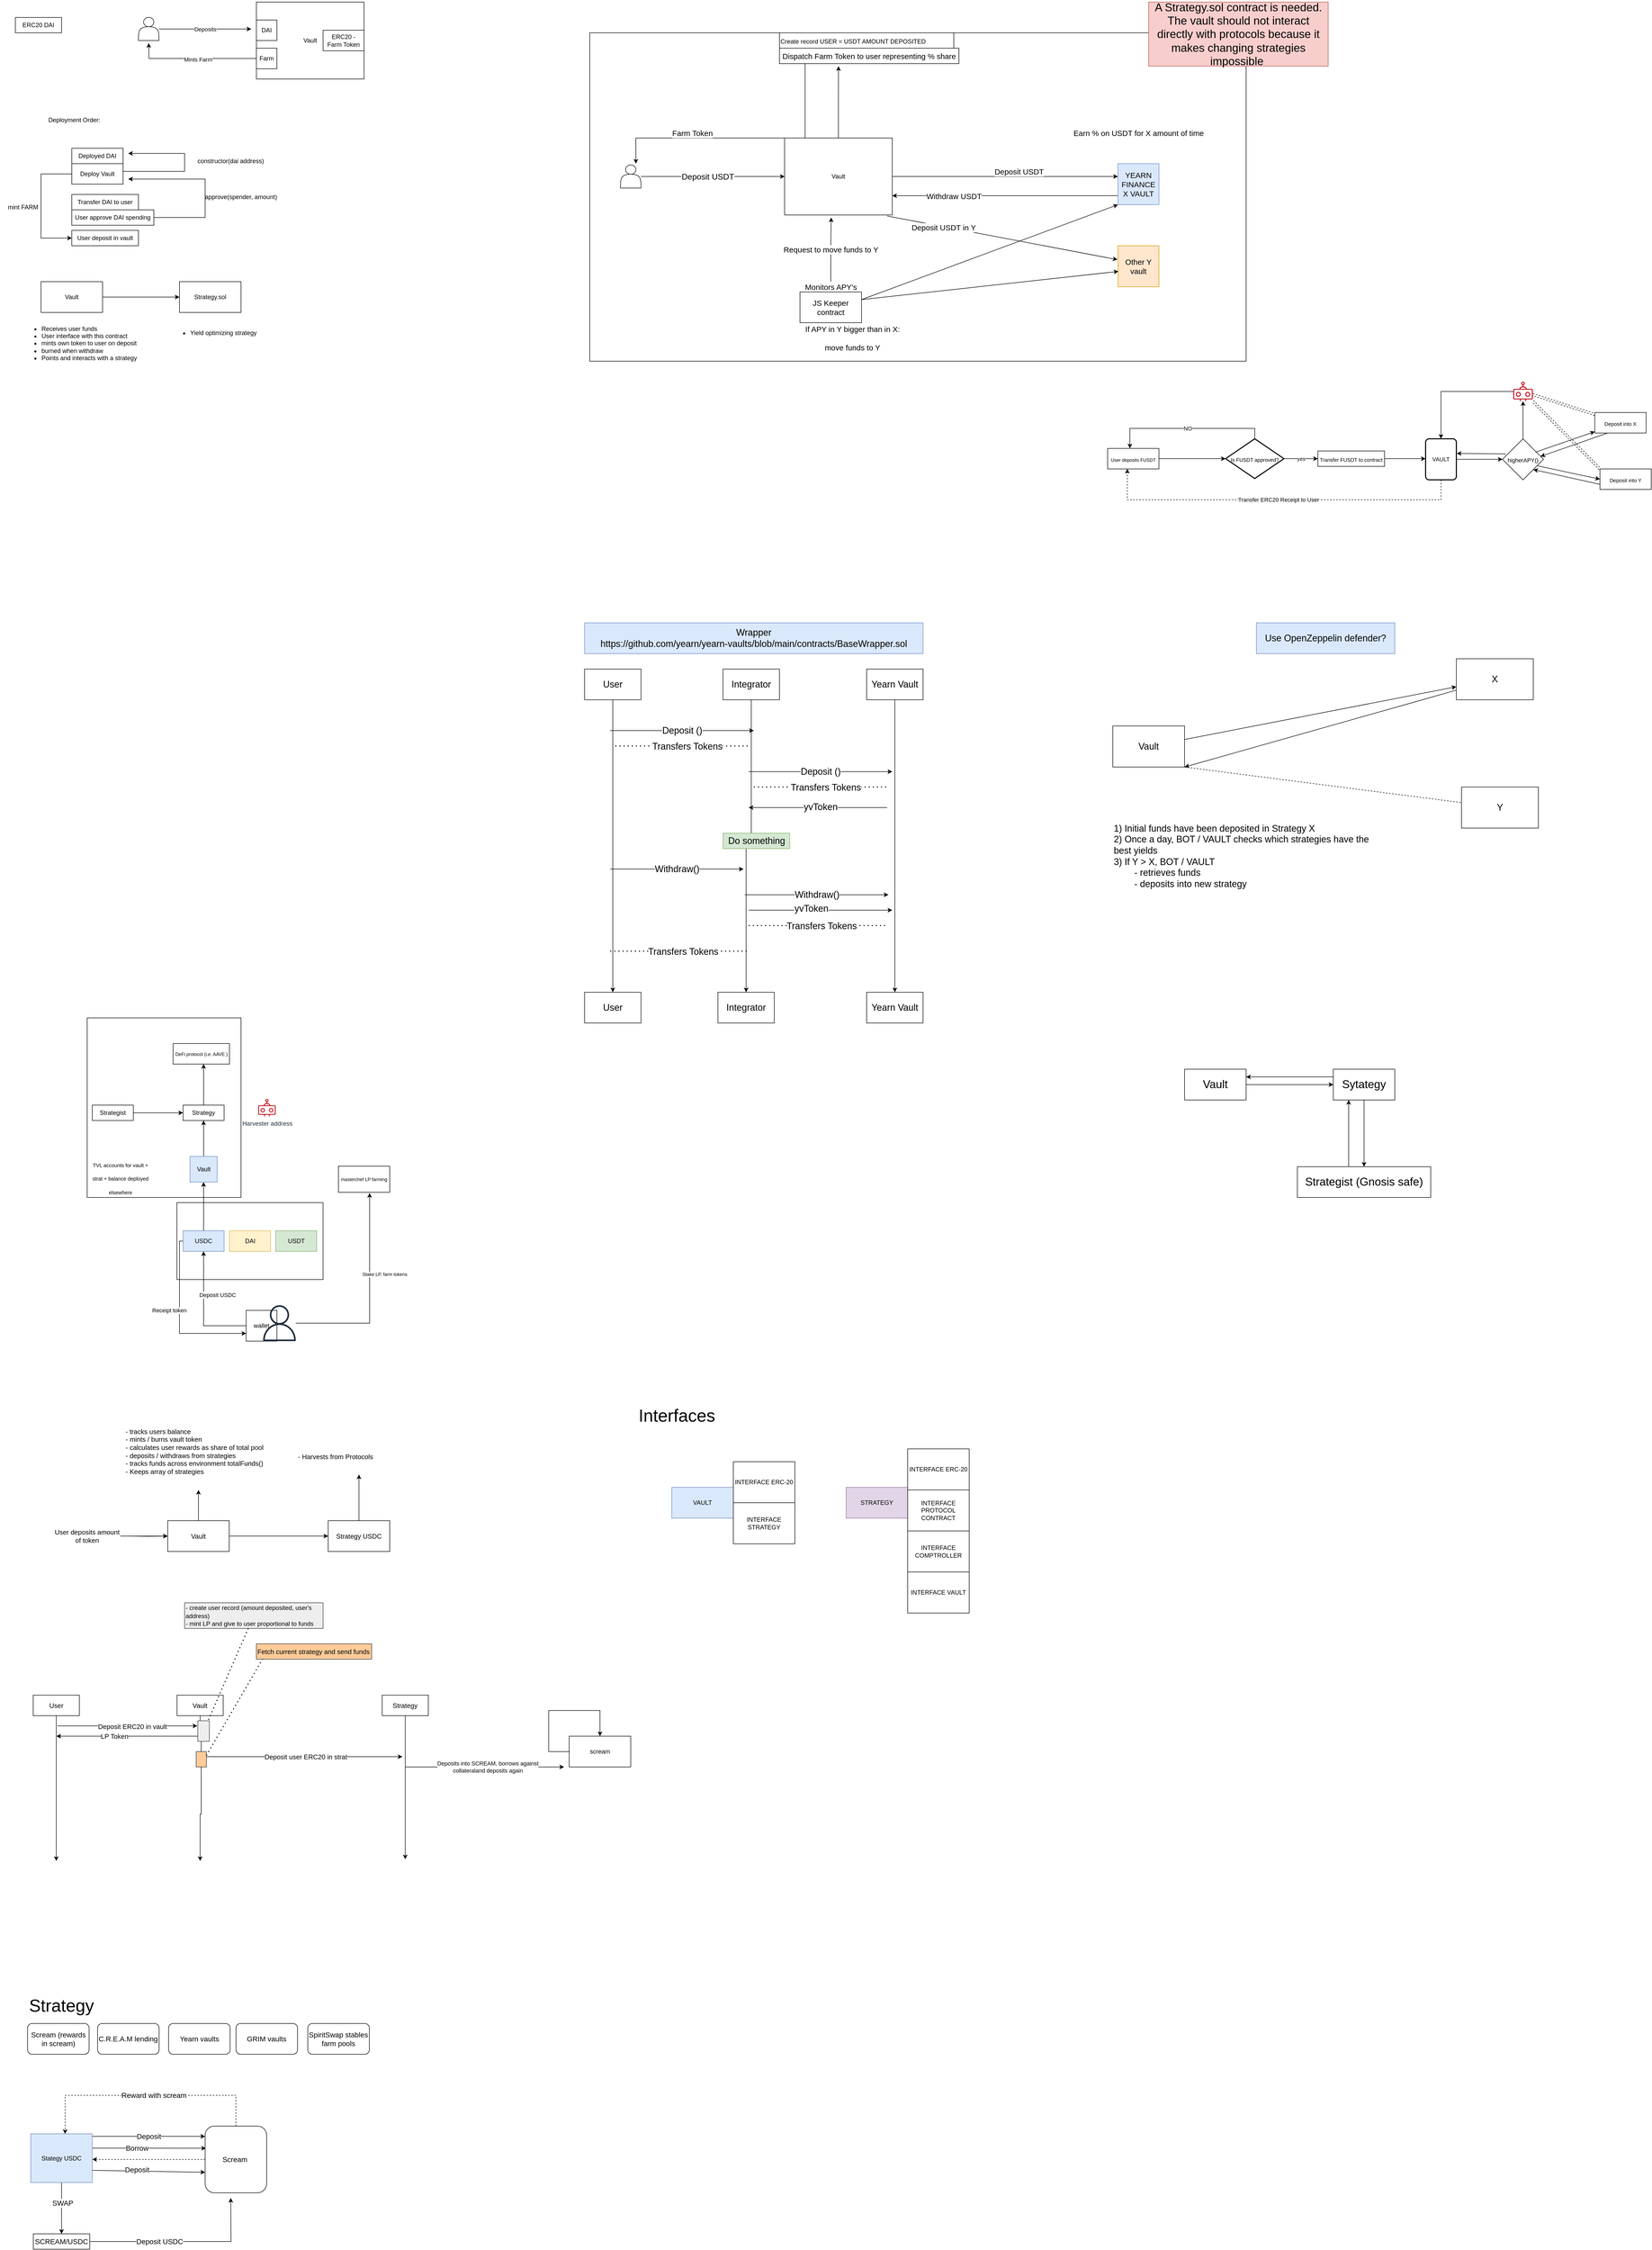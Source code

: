 <mxfile version="16.5.1" type="device"><diagram id="HhEroOjkpI1w2O8uK6An" name="Page-1"><mxGraphModel dx="1483" dy="927" grid="1" gridSize="10" guides="1" tooltips="1" connect="1" arrows="1" fold="1" page="1" pageScale="1" pageWidth="3300" pageHeight="4681" math="0" shadow="0"><root><mxCell id="0"/><mxCell id="1" parent="0"/><mxCell id="Id3nnYLANnNvrfVr5biO-30" value="" style="rounded=0;whiteSpace=wrap;html=1;fontSize=22;" parent="1" vertex="1"><mxGeometry x="180" y="2040" width="300" height="350" as="geometry"/></mxCell><mxCell id="Id3nnYLANnNvrfVr5biO-19" value="" style="rounded=0;whiteSpace=wrap;html=1;fontSize=22;" parent="1" vertex="1"><mxGeometry x="1160" y="120" width="1280" height="640" as="geometry"/></mxCell><mxCell id="IOpNSsh08rGOMSejN9-C-1" value="ERC20 DAI" style="rounded=0;whiteSpace=wrap;html=1;" parent="1" vertex="1"><mxGeometry x="40" y="90" width="90" height="30" as="geometry"/></mxCell><mxCell id="IOpNSsh08rGOMSejN9-C-2" value="Vault" style="rounded=0;whiteSpace=wrap;html=1;" parent="1" vertex="1"><mxGeometry x="510" y="60" width="210" height="150" as="geometry"/></mxCell><mxCell id="IOpNSsh08rGOMSejN9-C-3" value="&lt;div&gt;ERC20 - &lt;br&gt;&lt;/div&gt;&lt;div&gt;Farm Token&lt;/div&gt;" style="rounded=0;whiteSpace=wrap;html=1;" parent="1" vertex="1"><mxGeometry x="640" y="115" width="80" height="40" as="geometry"/></mxCell><mxCell id="IOpNSsh08rGOMSejN9-C-6" value="Deposits" style="edgeStyle=orthogonalEdgeStyle;rounded=0;orthogonalLoop=1;jettySize=auto;html=1;" parent="1" source="IOpNSsh08rGOMSejN9-C-5" edge="1"><mxGeometry relative="1" as="geometry"><mxPoint x="500" y="112.5" as="targetPoint"/></mxGeometry></mxCell><mxCell id="IOpNSsh08rGOMSejN9-C-5" value="" style="shape=actor;whiteSpace=wrap;html=1;" parent="1" vertex="1"><mxGeometry x="280" y="90" width="40" height="45" as="geometry"/></mxCell><mxCell id="IOpNSsh08rGOMSejN9-C-7" value="DAI" style="rounded=0;whiteSpace=wrap;html=1;" parent="1" vertex="1"><mxGeometry x="510" y="95" width="40" height="40" as="geometry"/></mxCell><mxCell id="IOpNSsh08rGOMSejN9-C-9" style="edgeStyle=orthogonalEdgeStyle;rounded=0;orthogonalLoop=1;jettySize=auto;html=1;" parent="1" source="IOpNSsh08rGOMSejN9-C-8" edge="1"><mxGeometry relative="1" as="geometry"><mxPoint x="300" y="140" as="targetPoint"/></mxGeometry></mxCell><mxCell id="IOpNSsh08rGOMSejN9-C-10" value="Mints Farm" style="edgeLabel;html=1;align=center;verticalAlign=middle;resizable=0;points=[];" parent="IOpNSsh08rGOMSejN9-C-9" vertex="1" connectable="0"><mxGeometry x="-0.042" y="2" relative="1" as="geometry"><mxPoint as="offset"/></mxGeometry></mxCell><mxCell id="IOpNSsh08rGOMSejN9-C-8" value="Farm" style="rounded=0;whiteSpace=wrap;html=1;" parent="1" vertex="1"><mxGeometry x="510" y="150" width="40" height="40" as="geometry"/></mxCell><mxCell id="IOpNSsh08rGOMSejN9-C-11" value="Deployment Order:" style="text;html=1;strokeColor=none;fillColor=none;align=center;verticalAlign=middle;whiteSpace=wrap;rounded=0;" parent="1" vertex="1"><mxGeometry x="100" y="275" width="110" height="30" as="geometry"/></mxCell><mxCell id="IOpNSsh08rGOMSejN9-C-18" value="Deployed DAI" style="rounded=0;whiteSpace=wrap;html=1;" parent="1" vertex="1"><mxGeometry x="150" y="345" width="100" height="30" as="geometry"/></mxCell><mxCell id="IOpNSsh08rGOMSejN9-C-21" style="edgeStyle=orthogonalEdgeStyle;rounded=0;orthogonalLoop=1;jettySize=auto;html=1;" parent="1" source="IOpNSsh08rGOMSejN9-C-19" edge="1"><mxGeometry relative="1" as="geometry"><mxPoint x="260" y="355" as="targetPoint"/><Array as="points"><mxPoint x="370" y="390"/><mxPoint x="370" y="355"/></Array></mxGeometry></mxCell><mxCell id="IOpNSsh08rGOMSejN9-C-28" style="edgeStyle=orthogonalEdgeStyle;rounded=0;orthogonalLoop=1;jettySize=auto;html=1;entryX=0;entryY=0.5;entryDx=0;entryDy=0;" parent="1" source="IOpNSsh08rGOMSejN9-C-19" target="IOpNSsh08rGOMSejN9-C-24" edge="1"><mxGeometry relative="1" as="geometry"><Array as="points"><mxPoint x="90" y="395"/><mxPoint x="90" y="520"/></Array></mxGeometry></mxCell><mxCell id="IOpNSsh08rGOMSejN9-C-19" value="Deploy Vault" style="rounded=0;whiteSpace=wrap;html=1;" parent="1" vertex="1"><mxGeometry x="150" y="375" width="100" height="40" as="geometry"/></mxCell><mxCell id="IOpNSsh08rGOMSejN9-C-22" value="constructor(dai address)" style="text;html=1;strokeColor=none;fillColor=none;align=center;verticalAlign=middle;whiteSpace=wrap;rounded=0;" parent="1" vertex="1"><mxGeometry x="370" y="355" width="180" height="30" as="geometry"/></mxCell><mxCell id="IOpNSsh08rGOMSejN9-C-23" value="Transfer DAI to user" style="rounded=0;whiteSpace=wrap;html=1;" parent="1" vertex="1"><mxGeometry x="150" y="435" width="130" height="30" as="geometry"/></mxCell><mxCell id="IOpNSsh08rGOMSejN9-C-24" value="User deposit in vault" style="rounded=0;whiteSpace=wrap;html=1;" parent="1" vertex="1"><mxGeometry x="150" y="505" width="130" height="30" as="geometry"/></mxCell><mxCell id="IOpNSsh08rGOMSejN9-C-26" style="edgeStyle=orthogonalEdgeStyle;rounded=0;orthogonalLoop=1;jettySize=auto;html=1;" parent="1" source="IOpNSsh08rGOMSejN9-C-25" edge="1"><mxGeometry relative="1" as="geometry"><mxPoint x="260" y="405" as="targetPoint"/><Array as="points"><mxPoint x="410" y="480"/><mxPoint x="410" y="405"/></Array></mxGeometry></mxCell><mxCell id="IOpNSsh08rGOMSejN9-C-25" value="User approve DAI spending" style="rounded=0;whiteSpace=wrap;html=1;" parent="1" vertex="1"><mxGeometry x="150" y="465" width="160" height="30" as="geometry"/></mxCell><mxCell id="IOpNSsh08rGOMSejN9-C-27" value="approve(spender, amount)" style="text;html=1;strokeColor=none;fillColor=none;align=center;verticalAlign=middle;whiteSpace=wrap;rounded=0;" parent="1" vertex="1"><mxGeometry x="390" y="425" width="180" height="30" as="geometry"/></mxCell><mxCell id="IOpNSsh08rGOMSejN9-C-29" value="mint FARM" style="text;html=1;strokeColor=none;fillColor=none;align=center;verticalAlign=middle;whiteSpace=wrap;rounded=0;" parent="1" vertex="1"><mxGeometry x="10" y="445" width="90" height="30" as="geometry"/></mxCell><mxCell id="IOpNSsh08rGOMSejN9-C-32" style="edgeStyle=orthogonalEdgeStyle;rounded=0;orthogonalLoop=1;jettySize=auto;html=1;entryX=0;entryY=0.5;entryDx=0;entryDy=0;" parent="1" source="IOpNSsh08rGOMSejN9-C-30" target="IOpNSsh08rGOMSejN9-C-31" edge="1"><mxGeometry relative="1" as="geometry"><mxPoint x="340" y="635" as="targetPoint"/></mxGeometry></mxCell><mxCell id="IOpNSsh08rGOMSejN9-C-30" value="Vault" style="rounded=0;whiteSpace=wrap;html=1;" parent="1" vertex="1"><mxGeometry x="90" y="605" width="120" height="60" as="geometry"/></mxCell><mxCell id="IOpNSsh08rGOMSejN9-C-31" value="Strategy.sol" style="rounded=0;whiteSpace=wrap;html=1;" parent="1" vertex="1"><mxGeometry x="360" y="605" width="120" height="60" as="geometry"/></mxCell><mxCell id="IOpNSsh08rGOMSejN9-C-33" value="&lt;div align=&quot;left&quot;&gt;&lt;ul&gt;&lt;li&gt;Receives user funds&lt;/li&gt;&lt;li&gt;User interface with this contract&lt;br&gt;&lt;/li&gt;&lt;li&gt;mints own token to user on deposit&lt;/li&gt;&lt;li&gt;burned when withdraw&lt;/li&gt;&lt;li&gt;Points and interacts with a strategy&lt;br&gt;&lt;/li&gt;&lt;/ul&gt;&lt;/div&gt;" style="text;html=1;strokeColor=none;fillColor=none;align=left;verticalAlign=middle;whiteSpace=wrap;rounded=0;" parent="1" vertex="1"><mxGeometry x="49" y="675" width="241" height="100" as="geometry"/></mxCell><mxCell id="IOpNSsh08rGOMSejN9-C-34" value="&lt;div align=&quot;left&quot;&gt;&lt;ul&gt;&lt;li&gt;Yield optimizing strategy&lt;br&gt;&lt;/li&gt;&lt;/ul&gt;&lt;/div&gt;" style="text;html=1;strokeColor=none;fillColor=none;align=left;verticalAlign=middle;whiteSpace=wrap;rounded=0;" parent="1" vertex="1"><mxGeometry x="339" y="655" width="231" height="100" as="geometry"/></mxCell><mxCell id="StXJDP1KAt6dXQp1VOEp-13" style="edgeStyle=orthogonalEdgeStyle;rounded=0;orthogonalLoop=1;jettySize=auto;html=1;entryX=0.329;entryY=1.167;entryDx=0;entryDy=0;entryPerimeter=0;fontSize=15;" parent="1" source="StXJDP1KAt6dXQp1VOEp-1" target="StXJDP1KAt6dXQp1VOEp-12" edge="1"><mxGeometry relative="1" as="geometry"/></mxCell><mxCell id="StXJDP1KAt6dXQp1VOEp-16" style="edgeStyle=orthogonalEdgeStyle;rounded=0;orthogonalLoop=1;jettySize=auto;html=1;fontSize=15;" parent="1" source="StXJDP1KAt6dXQp1VOEp-1" target="StXJDP1KAt6dXQp1VOEp-15" edge="1"><mxGeometry relative="1" as="geometry"><mxPoint x="2180" y="400" as="targetPoint"/><Array as="points"><mxPoint x="2130" y="400"/><mxPoint x="2130" y="400"/></Array></mxGeometry></mxCell><mxCell id="StXJDP1KAt6dXQp1VOEp-17" value="Deposit USDT " style="edgeLabel;html=1;align=center;verticalAlign=middle;resizable=0;points=[];fontSize=15;" parent="StXJDP1KAt6dXQp1VOEp-16" vertex="1" connectable="0"><mxGeometry x="0.123" y="-2" relative="1" as="geometry"><mxPoint y="-12" as="offset"/></mxGeometry></mxCell><mxCell id="StXJDP1KAt6dXQp1VOEp-1" value="Vault" style="rounded=0;whiteSpace=wrap;html=1;" parent="1" vertex="1"><mxGeometry x="1540" y="325" width="210" height="150" as="geometry"/></mxCell><mxCell id="StXJDP1KAt6dXQp1VOEp-9" style="edgeStyle=orthogonalEdgeStyle;rounded=0;orthogonalLoop=1;jettySize=auto;html=1;entryX=0;entryY=0.5;entryDx=0;entryDy=0;" parent="1" source="StXJDP1KAt6dXQp1VOEp-4" target="StXJDP1KAt6dXQp1VOEp-1" edge="1"><mxGeometry relative="1" as="geometry"><mxPoint x="1560" y="397.5" as="targetPoint"/></mxGeometry></mxCell><mxCell id="StXJDP1KAt6dXQp1VOEp-10" value="&lt;font style=&quot;font-size: 16px&quot;&gt;Deposit USDT&lt;/font&gt;" style="edgeLabel;html=1;align=center;verticalAlign=middle;resizable=0;points=[];" parent="StXJDP1KAt6dXQp1VOEp-9" vertex="1" connectable="0"><mxGeometry x="0.275" y="-1" relative="1" as="geometry"><mxPoint x="-49" y="-1" as="offset"/></mxGeometry></mxCell><mxCell id="StXJDP1KAt6dXQp1VOEp-4" value="" style="shape=actor;whiteSpace=wrap;html=1;" parent="1" vertex="1"><mxGeometry x="1220" y="377.5" width="40" height="45" as="geometry"/></mxCell><mxCell id="StXJDP1KAt6dXQp1VOEp-11" value="&lt;div align=&quot;left&quot;&gt;&lt;font style=&quot;font-size: 12px&quot;&gt;Create record USER = USDT AMOUNT DEPOSITED&lt;/font&gt;&lt;/div&gt;" style="rounded=0;whiteSpace=wrap;html=1;fontSize=16;align=left;" parent="1" vertex="1"><mxGeometry x="1530" y="120" width="340" height="30" as="geometry"/></mxCell><mxCell id="StXJDP1KAt6dXQp1VOEp-14" value="Farm Token" style="edgeStyle=orthogonalEdgeStyle;rounded=0;orthogonalLoop=1;jettySize=auto;html=1;fontSize=15;" parent="1" source="StXJDP1KAt6dXQp1VOEp-12" edge="1"><mxGeometry x="0.391" y="-10" relative="1" as="geometry"><mxPoint x="1250" y="375" as="targetPoint"/><Array as="points"><mxPoint x="1580" y="325"/><mxPoint x="1250" y="325"/></Array><mxPoint as="offset"/></mxGeometry></mxCell><mxCell id="StXJDP1KAt6dXQp1VOEp-12" value="&lt;font style=&quot;font-size: 15px&quot;&gt;Dispatch Farm Token to user representing % share&lt;/font&gt;" style="rounded=0;whiteSpace=wrap;html=1;fontSize=16;" parent="1" vertex="1"><mxGeometry x="1530" y="150" width="350" height="30" as="geometry"/></mxCell><mxCell id="StXJDP1KAt6dXQp1VOEp-28" style="edgeStyle=orthogonalEdgeStyle;rounded=0;orthogonalLoop=1;jettySize=auto;html=1;entryX=1;entryY=0.75;entryDx=0;entryDy=0;fontSize=15;" parent="1" source="StXJDP1KAt6dXQp1VOEp-15" target="StXJDP1KAt6dXQp1VOEp-1" edge="1"><mxGeometry relative="1" as="geometry"><Array as="points"><mxPoint x="1970" y="438"/></Array></mxGeometry></mxCell><mxCell id="StXJDP1KAt6dXQp1VOEp-29" value="Withdraw USDT" style="edgeLabel;html=1;align=center;verticalAlign=middle;resizable=0;points=[];fontSize=15;" parent="StXJDP1KAt6dXQp1VOEp-28" vertex="1" connectable="0"><mxGeometry x="0.455" relative="1" as="geometry"><mxPoint as="offset"/></mxGeometry></mxCell><mxCell id="StXJDP1KAt6dXQp1VOEp-15" value="YEARN FINANCE X VAULT" style="whiteSpace=wrap;html=1;aspect=fixed;fontSize=15;fillColor=#dae8fc;strokeColor=#6c8ebf;" parent="1" vertex="1"><mxGeometry x="2190" y="375" width="80" height="80" as="geometry"/></mxCell><mxCell id="StXJDP1KAt6dXQp1VOEp-19" value="Earn % on USDT for X amount of time" style="text;html=1;align=center;verticalAlign=middle;resizable=0;points=[];autosize=1;strokeColor=none;fillColor=none;fontSize=15;" parent="1" vertex="1"><mxGeometry x="2095" y="305" width="270" height="20" as="geometry"/></mxCell><mxCell id="StXJDP1KAt6dXQp1VOEp-20" value="JS Keeper contract" style="rounded=0;whiteSpace=wrap;html=1;fontSize=15;" parent="1" vertex="1"><mxGeometry x="1570" y="625" width="120" height="60" as="geometry"/></mxCell><mxCell id="StXJDP1KAt6dXQp1VOEp-27" value="Request to move funds to Y" style="edgeStyle=orthogonalEdgeStyle;rounded=0;orthogonalLoop=1;jettySize=auto;html=1;entryX=0.433;entryY=1.033;entryDx=0;entryDy=0;entryPerimeter=0;fontSize=15;" parent="1" source="StXJDP1KAt6dXQp1VOEp-21" target="StXJDP1KAt6dXQp1VOEp-1" edge="1"><mxGeometry relative="1" as="geometry"/></mxCell><mxCell id="StXJDP1KAt6dXQp1VOEp-21" value="Monitors APY's" style="text;html=1;align=center;verticalAlign=middle;resizable=0;points=[];autosize=1;strokeColor=none;fillColor=none;fontSize=15;" parent="1" vertex="1"><mxGeometry x="1570" y="605" width="120" height="20" as="geometry"/></mxCell><mxCell id="StXJDP1KAt6dXQp1VOEp-22" value="Other Y vault" style="whiteSpace=wrap;html=1;aspect=fixed;fontSize=15;fillColor=#ffe6cc;strokeColor=#d79b00;" parent="1" vertex="1"><mxGeometry x="2190" y="535" width="80" height="80" as="geometry"/></mxCell><mxCell id="StXJDP1KAt6dXQp1VOEp-24" value="" style="endArrow=classic;html=1;rounded=0;fontSize=15;entryX=0;entryY=1;entryDx=0;entryDy=0;exitX=1;exitY=0.25;exitDx=0;exitDy=0;" parent="1" source="StXJDP1KAt6dXQp1VOEp-20" target="StXJDP1KAt6dXQp1VOEp-15" edge="1"><mxGeometry width="50" height="50" relative="1" as="geometry"><mxPoint x="1700" y="645" as="sourcePoint"/><mxPoint x="1740" y="425" as="targetPoint"/></mxGeometry></mxCell><mxCell id="StXJDP1KAt6dXQp1VOEp-25" value="" style="endArrow=classic;html=1;rounded=0;fontSize=15;exitX=1;exitY=0.25;exitDx=0;exitDy=0;entryX=0.013;entryY=0.625;entryDx=0;entryDy=0;entryPerimeter=0;" parent="1" source="StXJDP1KAt6dXQp1VOEp-20" target="StXJDP1KAt6dXQp1VOEp-22" edge="1"><mxGeometry width="50" height="50" relative="1" as="geometry"><mxPoint x="1703" y="657.98" as="sourcePoint"/><mxPoint x="2200" y="465" as="targetPoint"/></mxGeometry></mxCell><mxCell id="StXJDP1KAt6dXQp1VOEp-26" value="&lt;div&gt;If APY in Y bigger than in X:&lt;/div&gt;&lt;div&gt;&lt;br&gt;&lt;/div&gt;move funds to Y" style="text;html=1;strokeColor=none;fillColor=none;align=center;verticalAlign=middle;whiteSpace=wrap;rounded=0;fontSize=15;" parent="1" vertex="1"><mxGeometry x="1570" y="695" width="205" height="40" as="geometry"/></mxCell><mxCell id="StXJDP1KAt6dXQp1VOEp-31" value="" style="endArrow=classic;html=1;rounded=0;fontSize=15;exitX=0.952;exitY=1.013;exitDx=0;exitDy=0;exitPerimeter=0;entryX=-0.012;entryY=0.338;entryDx=0;entryDy=0;entryPerimeter=0;" parent="1" source="StXJDP1KAt6dXQp1VOEp-1" target="StXJDP1KAt6dXQp1VOEp-22" edge="1"><mxGeometry width="50" height="50" relative="1" as="geometry"><mxPoint x="1850" y="565" as="sourcePoint"/><mxPoint x="1900" y="515" as="targetPoint"/></mxGeometry></mxCell><mxCell id="StXJDP1KAt6dXQp1VOEp-32" value="Deposit USDT in Y" style="edgeLabel;html=1;align=center;verticalAlign=middle;resizable=0;points=[];fontSize=15;" parent="StXJDP1KAt6dXQp1VOEp-31" vertex="1" connectable="0"><mxGeometry x="-0.509" y="-1" relative="1" as="geometry"><mxPoint as="offset"/></mxGeometry></mxCell><mxCell id="X25nCQnPjUaw91xmuVa4-9" style="edgeStyle=orthogonalEdgeStyle;rounded=0;orthogonalLoop=1;jettySize=auto;html=1;fontSize=18;" parent="1" source="X25nCQnPjUaw91xmuVa4-1" target="X25nCQnPjUaw91xmuVa4-6" edge="1"><mxGeometry relative="1" as="geometry"/></mxCell><mxCell id="X25nCQnPjUaw91xmuVa4-1" value="&lt;font style=&quot;font-size: 18px&quot;&gt;User&lt;/font&gt;" style="rounded=0;whiteSpace=wrap;html=1;" parent="1" vertex="1"><mxGeometry x="1150" y="1360" width="110" height="60" as="geometry"/></mxCell><mxCell id="X25nCQnPjUaw91xmuVa4-10" style="edgeStyle=orthogonalEdgeStyle;rounded=0;orthogonalLoop=1;jettySize=auto;html=1;fontSize=18;" parent="1" source="X25nCQnPjUaw91xmuVa4-3" target="X25nCQnPjUaw91xmuVa4-7" edge="1"><mxGeometry relative="1" as="geometry"/></mxCell><mxCell id="X25nCQnPjUaw91xmuVa4-3" value="&lt;font style=&quot;font-size: 18px&quot;&gt;Integrator&lt;/font&gt;" style="rounded=0;whiteSpace=wrap;html=1;" parent="1" vertex="1"><mxGeometry x="1420" y="1360" width="110" height="60" as="geometry"/></mxCell><mxCell id="X25nCQnPjUaw91xmuVa4-11" style="edgeStyle=orthogonalEdgeStyle;rounded=0;orthogonalLoop=1;jettySize=auto;html=1;fontSize=18;" parent="1" source="X25nCQnPjUaw91xmuVa4-4" target="X25nCQnPjUaw91xmuVa4-8" edge="1"><mxGeometry relative="1" as="geometry"/></mxCell><mxCell id="X25nCQnPjUaw91xmuVa4-4" value="&lt;font style=&quot;font-size: 18px&quot;&gt;Yearn Vault&lt;br&gt;&lt;/font&gt;" style="rounded=0;whiteSpace=wrap;html=1;" parent="1" vertex="1"><mxGeometry x="1700" y="1360" width="110" height="60" as="geometry"/></mxCell><mxCell id="X25nCQnPjUaw91xmuVa4-6" value="&lt;font style=&quot;font-size: 18px&quot;&gt;User&lt;/font&gt;" style="rounded=0;whiteSpace=wrap;html=1;" parent="1" vertex="1"><mxGeometry x="1150" y="1990" width="110" height="60" as="geometry"/></mxCell><mxCell id="X25nCQnPjUaw91xmuVa4-7" value="&lt;font style=&quot;font-size: 18px&quot;&gt;Integrator&lt;/font&gt;" style="rounded=0;whiteSpace=wrap;html=1;" parent="1" vertex="1"><mxGeometry x="1410" y="1990" width="110" height="60" as="geometry"/></mxCell><mxCell id="X25nCQnPjUaw91xmuVa4-8" value="&lt;font style=&quot;font-size: 18px&quot;&gt;Yearn Vault&lt;br&gt;&lt;/font&gt;" style="rounded=0;whiteSpace=wrap;html=1;" parent="1" vertex="1"><mxGeometry x="1700" y="1990" width="110" height="60" as="geometry"/></mxCell><mxCell id="X25nCQnPjUaw91xmuVa4-12" value="Withdraw()" style="endArrow=classic;html=1;rounded=0;fontSize=18;" parent="1" edge="1"><mxGeometry width="50" height="50" relative="1" as="geometry"><mxPoint x="1200" y="1750" as="sourcePoint"/><mxPoint x="1460" y="1750" as="targetPoint"/></mxGeometry></mxCell><mxCell id="X25nCQnPjUaw91xmuVa4-13" value="" style="endArrow=none;dashed=1;html=1;dashPattern=1 3;strokeWidth=2;rounded=0;fontSize=18;" parent="1" edge="1"><mxGeometry width="50" height="50" relative="1" as="geometry"><mxPoint x="1210" y="1510" as="sourcePoint"/><mxPoint x="1470" y="1510" as="targetPoint"/></mxGeometry></mxCell><mxCell id="X25nCQnPjUaw91xmuVa4-14" value="Transfers Tokens" style="edgeLabel;html=1;align=center;verticalAlign=middle;resizable=0;points=[];fontSize=18;" parent="X25nCQnPjUaw91xmuVa4-13" vertex="1" connectable="0"><mxGeometry x="-0.503" y="-1" relative="1" as="geometry"><mxPoint x="75" as="offset"/></mxGeometry></mxCell><mxCell id="X25nCQnPjUaw91xmuVa4-15" value="Deposit ()" style="endArrow=classic;html=1;rounded=0;fontSize=18;" parent="1" edge="1"><mxGeometry width="50" height="50" relative="1" as="geometry"><mxPoint x="1470.0" y="1560" as="sourcePoint"/><mxPoint x="1750.0" y="1560" as="targetPoint"/></mxGeometry></mxCell><mxCell id="X25nCQnPjUaw91xmuVa4-16" value="" style="endArrow=none;dashed=1;html=1;dashPattern=1 3;strokeWidth=2;rounded=0;fontSize=18;" parent="1" edge="1"><mxGeometry width="50" height="50" relative="1" as="geometry"><mxPoint x="1480.0" y="1590.0" as="sourcePoint"/><mxPoint x="1740.0" y="1590.0" as="targetPoint"/><Array as="points"><mxPoint x="1610" y="1590"/></Array></mxGeometry></mxCell><mxCell id="X25nCQnPjUaw91xmuVa4-17" value="Transfers Tokens" style="edgeLabel;html=1;align=center;verticalAlign=middle;resizable=0;points=[];fontSize=18;" parent="X25nCQnPjUaw91xmuVa4-16" vertex="1" connectable="0"><mxGeometry x="-0.503" y="-1" relative="1" as="geometry"><mxPoint x="75" as="offset"/></mxGeometry></mxCell><mxCell id="X25nCQnPjUaw91xmuVa4-19" value="" style="endArrow=classic;html=1;rounded=0;fontSize=18;" parent="1" edge="1"><mxGeometry width="50" height="50" relative="1" as="geometry"><mxPoint x="1740" y="1630" as="sourcePoint"/><mxPoint x="1470" y="1630" as="targetPoint"/></mxGeometry></mxCell><mxCell id="X25nCQnPjUaw91xmuVa4-20" value="yvToken" style="edgeLabel;html=1;align=center;verticalAlign=middle;resizable=0;points=[];fontSize=18;" parent="X25nCQnPjUaw91xmuVa4-19" vertex="1" connectable="0"><mxGeometry x="-0.137" y="-1" relative="1" as="geometry"><mxPoint x="-14" as="offset"/></mxGeometry></mxCell><mxCell id="X25nCQnPjUaw91xmuVa4-25" value="Withdraw()" style="endArrow=classic;html=1;rounded=0;fontSize=18;" parent="1" edge="1"><mxGeometry width="50" height="50" relative="1" as="geometry"><mxPoint x="1462.5" y="1800.0" as="sourcePoint"/><mxPoint x="1742.5" y="1800.0" as="targetPoint"/></mxGeometry></mxCell><mxCell id="X25nCQnPjUaw91xmuVa4-28" value="" style="endArrow=classic;html=1;rounded=0;fontSize=18;" parent="1" edge="1"><mxGeometry width="50" height="50" relative="1" as="geometry"><mxPoint x="1470" y="1830" as="sourcePoint"/><mxPoint x="1750" y="1830" as="targetPoint"/></mxGeometry></mxCell><mxCell id="X25nCQnPjUaw91xmuVa4-29" value="yvToken" style="edgeLabel;html=1;align=center;verticalAlign=middle;resizable=0;points=[];fontSize=18;" parent="X25nCQnPjUaw91xmuVa4-28" vertex="1" connectable="0"><mxGeometry x="-0.139" y="3" relative="1" as="geometry"><mxPoint x="1" as="offset"/></mxGeometry></mxCell><mxCell id="X25nCQnPjUaw91xmuVa4-30" value="" style="endArrow=none;dashed=1;html=1;dashPattern=1 3;strokeWidth=2;rounded=0;fontSize=18;" parent="1" edge="1"><mxGeometry width="50" height="50" relative="1" as="geometry"><mxPoint x="1470" y="1860" as="sourcePoint"/><mxPoint x="1740" y="1860.0" as="targetPoint"/><Array as="points"><mxPoint x="1610" y="1860"/></Array></mxGeometry></mxCell><mxCell id="X25nCQnPjUaw91xmuVa4-31" value="Transfers Tokens" style="edgeLabel;html=1;align=center;verticalAlign=middle;resizable=0;points=[];fontSize=18;" parent="X25nCQnPjUaw91xmuVa4-30" vertex="1" connectable="0"><mxGeometry x="-0.503" y="-1" relative="1" as="geometry"><mxPoint x="75" as="offset"/></mxGeometry></mxCell><mxCell id="X25nCQnPjUaw91xmuVa4-32" value="" style="endArrow=none;dashed=1;html=1;dashPattern=1 3;strokeWidth=2;rounded=0;fontSize=18;" parent="1" edge="1"><mxGeometry width="50" height="50" relative="1" as="geometry"><mxPoint x="1200.0" y="1910.0" as="sourcePoint"/><mxPoint x="1470" y="1910.0" as="targetPoint"/><Array as="points"><mxPoint x="1340" y="1910"/></Array></mxGeometry></mxCell><mxCell id="X25nCQnPjUaw91xmuVa4-33" value="Transfers Tokens" style="edgeLabel;html=1;align=center;verticalAlign=middle;resizable=0;points=[];fontSize=18;" parent="X25nCQnPjUaw91xmuVa4-32" vertex="1" connectable="0"><mxGeometry x="-0.503" y="-1" relative="1" as="geometry"><mxPoint x="75" as="offset"/></mxGeometry></mxCell><mxCell id="X25nCQnPjUaw91xmuVa4-34" value="Deposit ()" style="endArrow=classic;html=1;rounded=0;fontSize=18;" parent="1" edge="1"><mxGeometry width="50" height="50" relative="1" as="geometry"><mxPoint x="1200.0" y="1480.0" as="sourcePoint"/><mxPoint x="1480" y="1480.0" as="targetPoint"/></mxGeometry></mxCell><mxCell id="X25nCQnPjUaw91xmuVa4-37" value="Do something" style="text;html=1;align=center;verticalAlign=middle;resizable=0;points=[];autosize=1;strokeColor=#82b366;fillColor=#d5e8d4;fontSize=18;" parent="1" vertex="1"><mxGeometry x="1420" y="1680" width="130" height="30" as="geometry"/></mxCell><mxCell id="X25nCQnPjUaw91xmuVa4-38" value="Wrapper&lt;br&gt;https://github.com/yearn/yearn-vaults/blob/main/contracts/BaseWrapper.sol" style="rounded=0;whiteSpace=wrap;html=1;fontSize=18;fillColor=#dae8fc;strokeColor=#6c8ebf;" parent="1" vertex="1"><mxGeometry x="1150" y="1270" width="660" height="60" as="geometry"/></mxCell><mxCell id="X25nCQnPjUaw91xmuVa4-41" value="Vault" style="rounded=0;whiteSpace=wrap;html=1;fontSize=18;" parent="1" vertex="1"><mxGeometry x="2180" y="1471" width="140" height="80" as="geometry"/></mxCell><mxCell id="X25nCQnPjUaw91xmuVa4-42" value="X" style="rounded=0;whiteSpace=wrap;html=1;fontSize=18;" parent="1" vertex="1"><mxGeometry x="2850" y="1340" width="150" height="80" as="geometry"/></mxCell><mxCell id="X25nCQnPjUaw91xmuVa4-43" value="Y" style="rounded=0;whiteSpace=wrap;html=1;fontSize=18;" parent="1" vertex="1"><mxGeometry x="2860" y="1590" width="150" height="80" as="geometry"/></mxCell><mxCell id="X25nCQnPjUaw91xmuVa4-44" value="" style="endArrow=classic;html=1;rounded=0;fontSize=18;" parent="1" source="X25nCQnPjUaw91xmuVa4-41" target="X25nCQnPjUaw91xmuVa4-42" edge="1"><mxGeometry width="50" height="50" relative="1" as="geometry"><mxPoint x="2330" y="1500" as="sourcePoint"/><mxPoint x="2710" y="1560" as="targetPoint"/></mxGeometry></mxCell><mxCell id="X25nCQnPjUaw91xmuVa4-45" value="1) Initial funds have been deposited in Strategy X&lt;br&gt;2) Once a day, BOT / VAULT checks which strategies have the best yields&lt;br&gt;3) If Y &amp;gt; X, BOT / VAULT &lt;br&gt;&lt;span style=&quot;white-space: pre&quot;&gt;&#9;&lt;/span&gt;- retrieves funds&lt;br&gt;&lt;span style=&quot;white-space: pre&quot;&gt;&#9;&lt;/span&gt;- deposits into new strategy&lt;br&gt;" style="text;html=1;strokeColor=none;fillColor=none;align=left;verticalAlign=middle;whiteSpace=wrap;rounded=0;fontSize=18;" parent="1" vertex="1"><mxGeometry x="2180" y="1660" width="530" height="130" as="geometry"/></mxCell><mxCell id="X25nCQnPjUaw91xmuVa4-46" value="" style="endArrow=classic;html=1;rounded=0;fontSize=18;entryX=1;entryY=1;entryDx=0;entryDy=0;" parent="1" source="X25nCQnPjUaw91xmuVa4-42" target="X25nCQnPjUaw91xmuVa4-41" edge="1"><mxGeometry width="50" height="50" relative="1" as="geometry"><mxPoint x="2660" y="1600" as="sourcePoint"/><mxPoint x="2710" y="1550" as="targetPoint"/></mxGeometry></mxCell><mxCell id="X25nCQnPjUaw91xmuVa4-47" value="" style="endArrow=none;dashed=1;html=1;rounded=0;fontSize=18;exitX=1;exitY=1;exitDx=0;exitDy=0;" parent="1" source="X25nCQnPjUaw91xmuVa4-41" target="X25nCQnPjUaw91xmuVa4-43" edge="1"><mxGeometry width="50" height="50" relative="1" as="geometry"><mxPoint x="2660" y="1600" as="sourcePoint"/><mxPoint x="2710" y="1550" as="targetPoint"/></mxGeometry></mxCell><mxCell id="X25nCQnPjUaw91xmuVa4-48" value="Use OpenZeppelin defender?" style="rounded=0;whiteSpace=wrap;html=1;fontSize=18;fillColor=#dae8fc;strokeColor=#6c8ebf;" parent="1" vertex="1"><mxGeometry x="2460" y="1270" width="270" height="60" as="geometry"/></mxCell><mxCell id="X25nCQnPjUaw91xmuVa4-57" value="yes" style="edgeStyle=orthogonalEdgeStyle;rounded=0;orthogonalLoop=1;jettySize=auto;html=1;fontSize=10;entryX=0;entryY=0.5;entryDx=0;entryDy=0;" parent="1" source="X25nCQnPjUaw91xmuVa4-49" target="X25nCQnPjUaw91xmuVa4-58" edge="1"><mxGeometry relative="1" as="geometry"><mxPoint x="2636.875" y="950" as="targetPoint"/></mxGeometry></mxCell><mxCell id="X25nCQnPjUaw91xmuVa4-71" value="NO" style="edgeStyle=orthogonalEdgeStyle;rounded=0;orthogonalLoop=1;jettySize=auto;html=1;entryX=0.433;entryY=-0.004;entryDx=0;entryDy=0;entryPerimeter=0;fontSize=11;" parent="1" source="X25nCQnPjUaw91xmuVa4-49" target="X25nCQnPjUaw91xmuVa4-50" edge="1"><mxGeometry relative="1" as="geometry"><Array as="points"><mxPoint x="2457" y="891"/><mxPoint x="2213" y="891"/></Array></mxGeometry></mxCell><mxCell id="X25nCQnPjUaw91xmuVa4-49" value="&lt;font style=&quot;font-size: 10px&quot;&gt;Is FUSDT approved?&lt;/font&gt;" style="strokeWidth=2;html=1;shape=mxgraph.flowchart.decision;whiteSpace=wrap;fontSize=18;" parent="1" vertex="1"><mxGeometry x="2400" y="911.25" width="113.75" height="77.5" as="geometry"/></mxCell><mxCell id="X25nCQnPjUaw91xmuVa4-51" style="edgeStyle=orthogonalEdgeStyle;rounded=0;orthogonalLoop=1;jettySize=auto;html=1;fontSize=18;entryX=0;entryY=0.5;entryDx=0;entryDy=0;entryPerimeter=0;" parent="1" source="X25nCQnPjUaw91xmuVa4-50" target="X25nCQnPjUaw91xmuVa4-49" edge="1"><mxGeometry relative="1" as="geometry"><mxPoint x="2430" y="960" as="targetPoint"/></mxGeometry></mxCell><mxCell id="X25nCQnPjUaw91xmuVa4-50" value="&lt;font style=&quot;font-size: 9px&quot;&gt;User deposits FUSDT&lt;/font&gt;" style="rounded=0;whiteSpace=wrap;html=1;fontSize=18;" parent="1" vertex="1"><mxGeometry x="2170" y="930" width="100" height="40" as="geometry"/></mxCell><mxCell id="X25nCQnPjUaw91xmuVa4-63" value="" style="edgeStyle=orthogonalEdgeStyle;rounded=0;orthogonalLoop=1;jettySize=auto;html=1;fontSize=10;" parent="1" source="X25nCQnPjUaw91xmuVa4-58" edge="1"><mxGeometry relative="1" as="geometry"><mxPoint x="2790" y="950" as="targetPoint"/></mxGeometry></mxCell><mxCell id="X25nCQnPjUaw91xmuVa4-58" value="&lt;font size=&quot;1&quot;&gt;Transfer FUSDT to contract&lt;/font&gt;" style="rounded=0;whiteSpace=wrap;html=1;fontSize=18;" parent="1" vertex="1"><mxGeometry x="2580" y="935" width="130" height="30" as="geometry"/></mxCell><mxCell id="X25nCQnPjUaw91xmuVa4-66" value="&lt;font size=&quot;1&quot;&gt;Deposit into X&lt;/font&gt;" style="rounded=0;whiteSpace=wrap;html=1;fontSize=18;" parent="1" vertex="1"><mxGeometry x="3120" y="860" width="100" height="40" as="geometry"/></mxCell><mxCell id="X25nCQnPjUaw91xmuVa4-67" value="&lt;font size=&quot;1&quot;&gt;Deposit into Y&lt;/font&gt;" style="rounded=0;whiteSpace=wrap;html=1;fontSize=18;" parent="1" vertex="1"><mxGeometry x="3130" y="970" width="100" height="40" as="geometry"/></mxCell><mxCell id="X25nCQnPjUaw91xmuVa4-89" style="edgeStyle=orthogonalEdgeStyle;rounded=0;orthogonalLoop=1;jettySize=auto;html=1;fontSize=11;" parent="1" source="X25nCQnPjUaw91xmuVa4-68" target="X25nCQnPjUaw91xmuVa4-70" edge="1"><mxGeometry relative="1" as="geometry"/></mxCell><mxCell id="X25nCQnPjUaw91xmuVa4-68" value="&lt;span style=&quot;font-size: 11px&quot;&gt;higherAPY()&lt;/span&gt;" style="rhombus;whiteSpace=wrap;html=1;fontSize=18;rounded=0;" parent="1" vertex="1"><mxGeometry x="2940" y="911.25" width="80" height="80" as="geometry"/></mxCell><mxCell id="X25nCQnPjUaw91xmuVa4-76" value="Transfer ERC20 Receipt to User" style="edgeStyle=orthogonalEdgeStyle;rounded=0;orthogonalLoop=1;jettySize=auto;html=1;entryX=0.383;entryY=0.996;entryDx=0;entryDy=0;entryPerimeter=0;dashed=1;fontSize=11;" parent="1" source="X25nCQnPjUaw91xmuVa4-69" target="X25nCQnPjUaw91xmuVa4-50" edge="1"><mxGeometry relative="1" as="geometry"><Array as="points"><mxPoint x="2820" y="1030"/><mxPoint x="2208" y="1030"/></Array></mxGeometry></mxCell><mxCell id="X25nCQnPjUaw91xmuVa4-88" style="edgeStyle=orthogonalEdgeStyle;rounded=0;orthogonalLoop=1;jettySize=auto;html=1;entryX=0;entryY=0.5;entryDx=0;entryDy=0;fontSize=11;" parent="1" source="X25nCQnPjUaw91xmuVa4-69" target="X25nCQnPjUaw91xmuVa4-68" edge="1"><mxGeometry relative="1" as="geometry"/></mxCell><mxCell id="X25nCQnPjUaw91xmuVa4-69" value="VAULT" style="rounded=1;whiteSpace=wrap;html=1;absoluteArcSize=1;arcSize=14;strokeWidth=2;fontSize=11;" parent="1" vertex="1"><mxGeometry x="2790" y="911.25" width="60" height="80" as="geometry"/></mxCell><mxCell id="X25nCQnPjUaw91xmuVa4-90" style="edgeStyle=orthogonalEdgeStyle;rounded=0;orthogonalLoop=1;jettySize=auto;html=1;entryX=0.5;entryY=0;entryDx=0;entryDy=0;fontSize=11;" parent="1" source="X25nCQnPjUaw91xmuVa4-70" target="X25nCQnPjUaw91xmuVa4-69" edge="1"><mxGeometry relative="1" as="geometry"/></mxCell><mxCell id="X25nCQnPjUaw91xmuVa4-70" value="" style="sketch=0;outlineConnect=0;fontColor=#232F3E;gradientColor=none;fillColor=#BF0816;strokeColor=none;dashed=0;verticalLabelPosition=bottom;verticalAlign=top;align=center;html=1;fontSize=12;fontStyle=0;aspect=fixed;pointerEvents=1;shape=mxgraph.aws4.waf_bot;" parent="1" vertex="1"><mxGeometry x="2961" y="800" width="38" height="38" as="geometry"/></mxCell><mxCell id="X25nCQnPjUaw91xmuVa4-77" value="" style="endArrow=none;dashed=1;html=1;rounded=0;fontSize=11;shape=link;" parent="1" source="X25nCQnPjUaw91xmuVa4-66" target="X25nCQnPjUaw91xmuVa4-70" edge="1"><mxGeometry width="50" height="50" relative="1" as="geometry"><mxPoint x="2860" y="940" as="sourcePoint"/><mxPoint x="2910" y="890" as="targetPoint"/></mxGeometry></mxCell><mxCell id="X25nCQnPjUaw91xmuVa4-78" value="" style="endArrow=none;dashed=1;html=1;rounded=0;fontSize=11;shape=link;exitX=0;exitY=0;exitDx=0;exitDy=0;" parent="1" source="X25nCQnPjUaw91xmuVa4-67" target="X25nCQnPjUaw91xmuVa4-70" edge="1"><mxGeometry width="50" height="50" relative="1" as="geometry"><mxPoint x="3084.648" y="870" as="sourcePoint"/><mxPoint x="2988" y="827.379" as="targetPoint"/></mxGeometry></mxCell><mxCell id="X25nCQnPjUaw91xmuVa4-85" value="" style="endArrow=classic;html=1;rounded=0;fontSize=11;exitX=0.804;exitY=0.326;exitDx=0;exitDy=0;exitPerimeter=0;" parent="1" source="X25nCQnPjUaw91xmuVa4-68" target="X25nCQnPjUaw91xmuVa4-66" edge="1"><mxGeometry width="50" height="50" relative="1" as="geometry"><mxPoint x="3020" y="1040" as="sourcePoint"/><mxPoint x="2800" y="880" as="targetPoint"/></mxGeometry></mxCell><mxCell id="X25nCQnPjUaw91xmuVa4-86" value="" style="endArrow=classic;html=1;rounded=0;fontSize=11;exitX=0.856;exitY=0.659;exitDx=0;exitDy=0;exitPerimeter=0;entryX=0;entryY=0.5;entryDx=0;entryDy=0;" parent="1" source="X25nCQnPjUaw91xmuVa4-68" target="X25nCQnPjUaw91xmuVa4-67" edge="1"><mxGeometry width="50" height="50" relative="1" as="geometry"><mxPoint x="3023.32" y="944.83" as="sourcePoint"/><mxPoint x="3130" y="907.497" as="targetPoint"/></mxGeometry></mxCell><mxCell id="X25nCQnPjUaw91xmuVa4-91" value="" style="endArrow=classic;html=1;rounded=0;fontSize=11;exitX=0.25;exitY=1;exitDx=0;exitDy=0;entryX=0.927;entryY=0.43;entryDx=0;entryDy=0;entryPerimeter=0;" parent="1" source="X25nCQnPjUaw91xmuVa4-66" target="X25nCQnPjUaw91xmuVa4-68" edge="1"><mxGeometry width="50" height="50" relative="1" as="geometry"><mxPoint x="2750" y="930" as="sourcePoint"/><mxPoint x="2800" y="880" as="targetPoint"/></mxGeometry></mxCell><mxCell id="X25nCQnPjUaw91xmuVa4-92" value="" style="endArrow=classic;html=1;rounded=0;fontSize=11;exitX=0;exitY=0.75;exitDx=0;exitDy=0;entryX=1;entryY=1;entryDx=0;entryDy=0;" parent="1" source="X25nCQnPjUaw91xmuVa4-67" target="X25nCQnPjUaw91xmuVa4-68" edge="1"><mxGeometry width="50" height="50" relative="1" as="geometry"><mxPoint x="2750" y="930" as="sourcePoint"/><mxPoint x="2800" y="880" as="targetPoint"/></mxGeometry></mxCell><mxCell id="X25nCQnPjUaw91xmuVa4-93" value="" style="endArrow=classic;html=1;rounded=0;fontSize=11;exitX=0.083;exitY=0.368;exitDx=0;exitDy=0;exitPerimeter=0;entryX=1.014;entryY=0.357;entryDx=0;entryDy=0;entryPerimeter=0;" parent="1" source="X25nCQnPjUaw91xmuVa4-68" target="X25nCQnPjUaw91xmuVa4-69" edge="1"><mxGeometry width="50" height="50" relative="1" as="geometry"><mxPoint x="2750" y="930" as="sourcePoint"/><mxPoint x="2800" y="880" as="targetPoint"/></mxGeometry></mxCell><mxCell id="Id3nnYLANnNvrfVr5biO-1" value="" style="rounded=0;whiteSpace=wrap;html=1;" parent="1" vertex="1"><mxGeometry x="355" y="2400" width="285" height="150" as="geometry"/></mxCell><mxCell id="Id3nnYLANnNvrfVr5biO-3" value="USDT" style="rounded=0;whiteSpace=wrap;html=1;fillColor=#d5e8d4;strokeColor=#82b366;" parent="1" vertex="1"><mxGeometry x="547.5" y="2455" width="80" height="40" as="geometry"/></mxCell><mxCell id="Id3nnYLANnNvrfVr5biO-4" value="DAI" style="rounded=0;whiteSpace=wrap;html=1;fillColor=#fff2cc;strokeColor=#d6b656;" parent="1" vertex="1"><mxGeometry x="457.5" y="2455" width="80" height="40" as="geometry"/></mxCell><mxCell id="Id3nnYLANnNvrfVr5biO-12" style="edgeStyle=orthogonalEdgeStyle;rounded=0;orthogonalLoop=1;jettySize=auto;html=1;" parent="1" source="Id3nnYLANnNvrfVr5biO-5" edge="1"><mxGeometry relative="1" as="geometry"><mxPoint x="407" y="2360" as="targetPoint"/><Array as="points"><mxPoint x="407" y="2363"/></Array></mxGeometry></mxCell><mxCell id="Id3nnYLANnNvrfVr5biO-14" style="edgeStyle=orthogonalEdgeStyle;rounded=0;orthogonalLoop=1;jettySize=auto;html=1;entryX=0;entryY=0.75;entryDx=0;entryDy=0;" parent="1" source="Id3nnYLANnNvrfVr5biO-5" target="Id3nnYLANnNvrfVr5biO-6" edge="1"><mxGeometry relative="1" as="geometry"><Array as="points"><mxPoint x="360" y="2475"/><mxPoint x="360" y="2655"/></Array></mxGeometry></mxCell><mxCell id="Id3nnYLANnNvrfVr5biO-15" value="Receipt token" style="edgeLabel;html=1;align=center;verticalAlign=middle;resizable=0;points=[];" parent="Id3nnYLANnNvrfVr5biO-14" vertex="1" connectable="0"><mxGeometry x="-0.15" y="1" relative="1" as="geometry"><mxPoint x="-21" y="7" as="offset"/></mxGeometry></mxCell><mxCell id="Id3nnYLANnNvrfVr5biO-5" value="USDC" style="rounded=0;whiteSpace=wrap;html=1;fillColor=#dae8fc;strokeColor=#6c8ebf;" parent="1" vertex="1"><mxGeometry x="367" y="2455" width="80" height="40" as="geometry"/></mxCell><mxCell id="Id3nnYLANnNvrfVr5biO-7" style="edgeStyle=orthogonalEdgeStyle;rounded=0;orthogonalLoop=1;jettySize=auto;html=1;entryX=0.5;entryY=1;entryDx=0;entryDy=0;" parent="1" source="Id3nnYLANnNvrfVr5biO-6" target="Id3nnYLANnNvrfVr5biO-5" edge="1"><mxGeometry relative="1" as="geometry"/></mxCell><mxCell id="Id3nnYLANnNvrfVr5biO-13" value="Deposit USDC" style="edgeLabel;html=1;align=center;verticalAlign=middle;resizable=0;points=[];" parent="Id3nnYLANnNvrfVr5biO-7" vertex="1" connectable="0"><mxGeometry x="0.146" relative="1" as="geometry"><mxPoint x="27" y="-13" as="offset"/></mxGeometry></mxCell><mxCell id="Id3nnYLANnNvrfVr5biO-6" value="wallet" style="whiteSpace=wrap;html=1;aspect=fixed;" parent="1" vertex="1"><mxGeometry x="490" y="2610" width="60" height="60" as="geometry"/></mxCell><mxCell id="Id3nnYLANnNvrfVr5biO-36" style="edgeStyle=orthogonalEdgeStyle;rounded=0;orthogonalLoop=1;jettySize=auto;html=1;entryX=0.608;entryY=1.027;entryDx=0;entryDy=0;entryPerimeter=0;fontSize=9;" parent="1" source="Id3nnYLANnNvrfVr5biO-8" target="Id3nnYLANnNvrfVr5biO-35" edge="1"><mxGeometry relative="1" as="geometry"/></mxCell><mxCell id="Id3nnYLANnNvrfVr5biO-37" value="Stake LP, farm tokens" style="edgeLabel;html=1;align=center;verticalAlign=middle;resizable=0;points=[];fontSize=9;" parent="Id3nnYLANnNvrfVr5biO-36" vertex="1" connectable="0"><mxGeometry x="0.189" y="2" relative="1" as="geometry"><mxPoint x="31" y="-3" as="offset"/></mxGeometry></mxCell><mxCell id="Id3nnYLANnNvrfVr5biO-8" value="" style="sketch=0;outlineConnect=0;fontColor=#232F3E;gradientColor=none;fillColor=#232F3D;strokeColor=none;dashed=0;verticalLabelPosition=bottom;verticalAlign=top;align=center;html=1;fontSize=12;fontStyle=0;aspect=fixed;pointerEvents=1;shape=mxgraph.aws4.user;" parent="1" vertex="1"><mxGeometry x="520" y="2600" width="70" height="70" as="geometry"/></mxCell><mxCell id="Id3nnYLANnNvrfVr5biO-17" style="edgeStyle=orthogonalEdgeStyle;rounded=0;orthogonalLoop=1;jettySize=auto;html=1;entryX=0.5;entryY=1;entryDx=0;entryDy=0;" parent="1" source="Id3nnYLANnNvrfVr5biO-9" target="Id3nnYLANnNvrfVr5biO-16" edge="1"><mxGeometry relative="1" as="geometry"/></mxCell><mxCell id="Id3nnYLANnNvrfVr5biO-9" value="Vault" style="rounded=0;whiteSpace=wrap;html=1;fillColor=#dae8fc;strokeColor=#6c8ebf;" parent="1" vertex="1"><mxGeometry x="380.5" y="2310" width="53" height="50" as="geometry"/></mxCell><mxCell id="Id3nnYLANnNvrfVr5biO-33" style="edgeStyle=orthogonalEdgeStyle;rounded=0;orthogonalLoop=1;jettySize=auto;html=1;fontSize=9;" parent="1" source="Id3nnYLANnNvrfVr5biO-16" target="Id3nnYLANnNvrfVr5biO-32" edge="1"><mxGeometry relative="1" as="geometry"><Array as="points"><mxPoint x="407" y="2160"/><mxPoint x="407" y="2160"/></Array></mxGeometry></mxCell><mxCell id="Id3nnYLANnNvrfVr5biO-16" value="Strategy" style="rounded=0;whiteSpace=wrap;html=1;" parent="1" vertex="1"><mxGeometry x="367" y="2210" width="80" height="30" as="geometry"/></mxCell><mxCell id="Id3nnYLANnNvrfVr5biO-18" value="&lt;font style=&quot;font-size: 22px&quot;&gt;A Strategy.sol contract is needed. The vault should not interact directly with protocols because it makes changing strategies impossible&amp;nbsp;&lt;/font&gt;" style="text;html=1;strokeColor=#b85450;fillColor=#f8cecc;align=center;verticalAlign=middle;whiteSpace=wrap;rounded=0;" parent="1" vertex="1"><mxGeometry x="2250" y="60" width="350" height="125" as="geometry"/></mxCell><mxCell id="Id3nnYLANnNvrfVr5biO-23" style="edgeStyle=orthogonalEdgeStyle;rounded=0;orthogonalLoop=1;jettySize=auto;html=1;entryX=0;entryY=0.5;entryDx=0;entryDy=0;fontSize=22;" parent="1" source="Id3nnYLANnNvrfVr5biO-20" target="Id3nnYLANnNvrfVr5biO-21" edge="1"><mxGeometry relative="1" as="geometry"/></mxCell><mxCell id="Id3nnYLANnNvrfVr5biO-20" value="Vault" style="rounded=0;whiteSpace=wrap;html=1;fontSize=22;" parent="1" vertex="1"><mxGeometry x="2320" y="2140" width="120" height="60" as="geometry"/></mxCell><mxCell id="Id3nnYLANnNvrfVr5biO-24" style="edgeStyle=orthogonalEdgeStyle;rounded=0;orthogonalLoop=1;jettySize=auto;html=1;entryX=1;entryY=0.25;entryDx=0;entryDy=0;fontSize=22;" parent="1" source="Id3nnYLANnNvrfVr5biO-21" target="Id3nnYLANnNvrfVr5biO-20" edge="1"><mxGeometry relative="1" as="geometry"><Array as="points"><mxPoint x="2560" y="2155"/><mxPoint x="2560" y="2155"/></Array></mxGeometry></mxCell><mxCell id="Id3nnYLANnNvrfVr5biO-25" style="edgeStyle=orthogonalEdgeStyle;rounded=0;orthogonalLoop=1;jettySize=auto;html=1;fontSize=22;" parent="1" source="Id3nnYLANnNvrfVr5biO-21" target="Id3nnYLANnNvrfVr5biO-22" edge="1"><mxGeometry relative="1" as="geometry"/></mxCell><mxCell id="Id3nnYLANnNvrfVr5biO-21" value="Sytategy" style="rounded=0;whiteSpace=wrap;html=1;fontSize=22;" parent="1" vertex="1"><mxGeometry x="2610" y="2140" width="120" height="60" as="geometry"/></mxCell><mxCell id="Id3nnYLANnNvrfVr5biO-26" style="edgeStyle=orthogonalEdgeStyle;rounded=0;orthogonalLoop=1;jettySize=auto;html=1;entryX=0.25;entryY=1;entryDx=0;entryDy=0;fontSize=22;" parent="1" source="Id3nnYLANnNvrfVr5biO-22" target="Id3nnYLANnNvrfVr5biO-21" edge="1"><mxGeometry relative="1" as="geometry"><Array as="points"><mxPoint x="2640" y="2310"/><mxPoint x="2640" y="2310"/></Array></mxGeometry></mxCell><mxCell id="Id3nnYLANnNvrfVr5biO-22" value="Strategist (Gnosis safe)" style="rounded=0;whiteSpace=wrap;html=1;fontSize=22;" parent="1" vertex="1"><mxGeometry x="2540" y="2330" width="260" height="60" as="geometry"/></mxCell><mxCell id="Id3nnYLANnNvrfVr5biO-28" style="edgeStyle=orthogonalEdgeStyle;rounded=0;orthogonalLoop=1;jettySize=auto;html=1;entryX=0;entryY=0.5;entryDx=0;entryDy=0;fontSize=22;" parent="1" source="Id3nnYLANnNvrfVr5biO-27" target="Id3nnYLANnNvrfVr5biO-16" edge="1"><mxGeometry relative="1" as="geometry"/></mxCell><mxCell id="Id3nnYLANnNvrfVr5biO-27" value="Strategist" style="rounded=0;whiteSpace=wrap;html=1;" parent="1" vertex="1"><mxGeometry x="190" y="2210" width="80" height="30" as="geometry"/></mxCell><mxCell id="Id3nnYLANnNvrfVr5biO-31" value="&lt;font style=&quot;font-size: 10px&quot;&gt;TVL accounts for vault + strat + balance deployed elsewhere&lt;/font&gt;" style="text;html=1;strokeColor=none;fillColor=none;align=center;verticalAlign=middle;whiteSpace=wrap;rounded=0;fontSize=22;" parent="1" vertex="1"><mxGeometry x="180" y="2320" width="130" height="60" as="geometry"/></mxCell><mxCell id="Id3nnYLANnNvrfVr5biO-32" value="&lt;font style=&quot;font-size: 9px&quot;&gt;DeFi protocol (i.e: AAVE )&lt;/font&gt;" style="rounded=0;whiteSpace=wrap;html=1;fontSize=10;" parent="1" vertex="1"><mxGeometry x="347.5" y="2090" width="110" height="40" as="geometry"/></mxCell><mxCell id="Id3nnYLANnNvrfVr5biO-34" value="Harvester address" style="sketch=0;outlineConnect=0;fontColor=#232F3E;gradientColor=none;fillColor=#BF0816;strokeColor=none;dashed=0;verticalLabelPosition=bottom;verticalAlign=top;align=center;html=1;fontSize=12;fontStyle=0;aspect=fixed;pointerEvents=1;shape=mxgraph.aws4.waf_bot;" parent="1" vertex="1"><mxGeometry x="513.5" y="2198" width="34" height="34" as="geometry"/></mxCell><mxCell id="Id3nnYLANnNvrfVr5biO-35" value="masterchef LP farming" style="rounded=0;whiteSpace=wrap;html=1;fontSize=9;" parent="1" vertex="1"><mxGeometry x="670" y="2329" width="100" height="51" as="geometry"/></mxCell><mxCell id="Id3nnYLANnNvrfVr5biO-43" value="" style="edgeStyle=orthogonalEdgeStyle;rounded=0;orthogonalLoop=1;jettySize=auto;html=1;fontSize=13;" parent="1" target="Id3nnYLANnNvrfVr5biO-42" edge="1"><mxGeometry relative="1" as="geometry"><mxPoint x="260" y="3050" as="sourcePoint"/></mxGeometry></mxCell><mxCell id="Id3nnYLANnNvrfVr5biO-44" value="" style="edgeStyle=orthogonalEdgeStyle;rounded=0;orthogonalLoop=1;jettySize=auto;html=1;fontSize=13;" parent="1" source="Id3nnYLANnNvrfVr5biO-39" target="Id3nnYLANnNvrfVr5biO-42" edge="1"><mxGeometry relative="1" as="geometry"/></mxCell><mxCell id="Id3nnYLANnNvrfVr5biO-39" value="&lt;font style=&quot;font-size: 13px&quot;&gt;User deposits amount of token&lt;/font&gt;" style="text;html=1;strokeColor=none;fillColor=none;align=center;verticalAlign=middle;whiteSpace=wrap;rounded=0;fontSize=9;" parent="1" vertex="1"><mxGeometry x="114.5" y="3035" width="130" height="30" as="geometry"/></mxCell><mxCell id="Id3nnYLANnNvrfVr5biO-47" value="" style="edgeStyle=orthogonalEdgeStyle;rounded=0;orthogonalLoop=1;jettySize=auto;html=1;fontSize=13;" parent="1" source="Id3nnYLANnNvrfVr5biO-42" target="Id3nnYLANnNvrfVr5biO-46" edge="1"><mxGeometry relative="1" as="geometry"/></mxCell><mxCell id="Id3nnYLANnNvrfVr5biO-66" style="edgeStyle=orthogonalEdgeStyle;rounded=0;orthogonalLoop=1;jettySize=auto;html=1;fontSize=13;" parent="1" source="Id3nnYLANnNvrfVr5biO-42" target="Id3nnYLANnNvrfVr5biO-67" edge="1"><mxGeometry relative="1" as="geometry"><mxPoint x="397" y="2930" as="targetPoint"/></mxGeometry></mxCell><mxCell id="Id3nnYLANnNvrfVr5biO-42" value="Vault" style="whiteSpace=wrap;html=1;fontSize=13;" parent="1" vertex="1"><mxGeometry x="337" y="3020" width="120" height="60" as="geometry"/></mxCell><mxCell id="Id3nnYLANnNvrfVr5biO-70" style="edgeStyle=orthogonalEdgeStyle;rounded=0;orthogonalLoop=1;jettySize=auto;html=1;fontSize=13;" parent="1" source="Id3nnYLANnNvrfVr5biO-46" target="Id3nnYLANnNvrfVr5biO-69" edge="1"><mxGeometry relative="1" as="geometry"><mxPoint x="710" y="2970" as="targetPoint"/></mxGeometry></mxCell><mxCell id="Id3nnYLANnNvrfVr5biO-46" value="Strategy USDC" style="whiteSpace=wrap;html=1;fontSize=13;" parent="1" vertex="1"><mxGeometry x="650" y="3020" width="120" height="60" as="geometry"/></mxCell><mxCell id="Id3nnYLANnNvrfVr5biO-57" style="edgeStyle=orthogonalEdgeStyle;rounded=0;orthogonalLoop=1;jettySize=auto;html=1;fontSize=13;startArrow=none;" parent="1" source="Id3nnYLANnNvrfVr5biO-78" edge="1"><mxGeometry relative="1" as="geometry"><mxPoint x="400.25" y="3683.2" as="targetPoint"/><Array as="points"><mxPoint x="403" y="3592"/><mxPoint x="400" y="3592"/></Array></mxGeometry></mxCell><mxCell id="Id3nnYLANnNvrfVr5biO-54" value="Vault" style="rounded=0;whiteSpace=wrap;html=1;fontSize=13;" parent="1" vertex="1"><mxGeometry x="355.25" y="3360" width="90" height="40" as="geometry"/></mxCell><mxCell id="Id3nnYLANnNvrfVr5biO-58" style="edgeStyle=orthogonalEdgeStyle;rounded=0;orthogonalLoop=1;jettySize=auto;html=1;fontSize=13;" parent="1" source="Id3nnYLANnNvrfVr5biO-56" edge="1"><mxGeometry relative="1" as="geometry"><mxPoint x="800.25" y="3680" as="targetPoint"/></mxGeometry></mxCell><mxCell id="Id3nnYLANnNvrfVr5biO-56" value="Strategy" style="rounded=0;whiteSpace=wrap;html=1;fontSize=13;" parent="1" vertex="1"><mxGeometry x="755.25" y="3360" width="90" height="40" as="geometry"/></mxCell><mxCell id="Id3nnYLANnNvrfVr5biO-59" value="" style="endArrow=classic;html=1;rounded=0;fontSize=13;" parent="1" edge="1"><mxGeometry width="50" height="50" relative="1" as="geometry"><mxPoint x="404.75" y="3480" as="sourcePoint"/><mxPoint x="794.75" y="3480" as="targetPoint"/></mxGeometry></mxCell><mxCell id="Id3nnYLANnNvrfVr5biO-64" value="Deposit user ERC20 in strat" style="edgeLabel;html=1;align=center;verticalAlign=middle;resizable=0;points=[];fontSize=13;" parent="Id3nnYLANnNvrfVr5biO-59" vertex="1" connectable="0"><mxGeometry x="-0.325" y="3" relative="1" as="geometry"><mxPoint x="69" y="3" as="offset"/></mxGeometry></mxCell><mxCell id="Id3nnYLANnNvrfVr5biO-60" style="edgeStyle=orthogonalEdgeStyle;rounded=0;orthogonalLoop=1;jettySize=auto;html=1;fontSize=13;" parent="1" source="Id3nnYLANnNvrfVr5biO-61" edge="1"><mxGeometry relative="1" as="geometry"><mxPoint x="119.75" y="3683.2" as="targetPoint"/></mxGeometry></mxCell><mxCell id="Id3nnYLANnNvrfVr5biO-61" value="User" style="rounded=0;whiteSpace=wrap;html=1;fontSize=13;" parent="1" vertex="1"><mxGeometry x="74.75" y="3360" width="90" height="40" as="geometry"/></mxCell><mxCell id="Id3nnYLANnNvrfVr5biO-62" value="" style="endArrow=classic;html=1;rounded=0;fontSize=13;" parent="1" edge="1"><mxGeometry width="50" height="50" relative="1" as="geometry"><mxPoint x="122.25" y="3420" as="sourcePoint"/><mxPoint x="394.75" y="3420" as="targetPoint"/></mxGeometry></mxCell><mxCell id="Id3nnYLANnNvrfVr5biO-63" value="Deposit ERC20 in vault" style="edgeLabel;html=1;align=center;verticalAlign=middle;resizable=0;points=[];fontSize=13;" parent="Id3nnYLANnNvrfVr5biO-62" vertex="1" connectable="0"><mxGeometry x="0.064" y="-1" relative="1" as="geometry"><mxPoint as="offset"/></mxGeometry></mxCell><mxCell id="Id3nnYLANnNvrfVr5biO-67" value="- tracks users balance&lt;br&gt;- mints / burns vault token&lt;br&gt;- calculates user rewards as share of total pool&lt;br&gt;- deposits / withdraws from strategies&lt;br&gt;- tracks funds across environment totalFunds()&lt;br&gt;- Keeps array of strategies" style="text;html=1;strokeColor=none;fillColor=none;align=left;verticalAlign=middle;whiteSpace=wrap;rounded=0;fontSize=13;" parent="1" vertex="1"><mxGeometry x="252.75" y="2810" width="288.5" height="150" as="geometry"/></mxCell><mxCell id="Id3nnYLANnNvrfVr5biO-69" value="- Harvests from Protocols" style="text;html=1;strokeColor=none;fillColor=none;align=left;verticalAlign=middle;whiteSpace=wrap;rounded=0;fontSize=13;" parent="1" vertex="1"><mxGeometry x="588.5" y="2860" width="243" height="70" as="geometry"/></mxCell><mxCell id="Id3nnYLANnNvrfVr5biO-71" value="" style="endArrow=classic;html=1;rounded=0;fontSize=13;" parent="1" edge="1"><mxGeometry width="50" height="50" relative="1" as="geometry"><mxPoint x="400" y="3440" as="sourcePoint"/><mxPoint x="120" y="3440" as="targetPoint"/></mxGeometry></mxCell><mxCell id="Id3nnYLANnNvrfVr5biO-72" value="LP Token" style="edgeLabel;html=1;align=center;verticalAlign=middle;resizable=0;points=[];fontSize=13;" parent="Id3nnYLANnNvrfVr5biO-71" vertex="1" connectable="0"><mxGeometry x="0.196" relative="1" as="geometry"><mxPoint as="offset"/></mxGeometry></mxCell><mxCell id="Id3nnYLANnNvrfVr5biO-73" value="" style="endArrow=none;dashed=1;html=1;dashPattern=1 3;strokeWidth=2;rounded=0;fontSize=13;" parent="1" source="Id3nnYLANnNvrfVr5biO-77" target="Id3nnYLANnNvrfVr5biO-74" edge="1"><mxGeometry width="50" height="50" relative="1" as="geometry"><mxPoint x="471.889" y="3270.0" as="sourcePoint"/><mxPoint x="510" y="3430" as="targetPoint"/></mxGeometry></mxCell><mxCell id="Id3nnYLANnNvrfVr5biO-77" value="&lt;font style=&quot;font-size: 12px&quot;&gt;- create user record (amount deposited, user's address)&lt;br&gt;- mint LP and give to user proportional to funds&lt;br&gt;&lt;/font&gt;" style="text;html=1;strokeColor=#36393d;fillColor=#eeeeee;align=left;verticalAlign=middle;whiteSpace=wrap;rounded=0;fontSize=13;" parent="1" vertex="1"><mxGeometry x="370" y="3180" width="270" height="50" as="geometry"/></mxCell><mxCell id="Id3nnYLANnNvrfVr5biO-78" value="" style="rounded=0;whiteSpace=wrap;html=1;fontSize=12;fillColor=#ffcc99;strokeColor=#36393d;" parent="1" vertex="1"><mxGeometry x="392.5" y="3470" width="20" height="30" as="geometry"/></mxCell><mxCell id="Id3nnYLANnNvrfVr5biO-79" value="" style="edgeStyle=orthogonalEdgeStyle;rounded=0;orthogonalLoop=1;jettySize=auto;html=1;fontSize=13;endArrow=none;" parent="1" source="Id3nnYLANnNvrfVr5biO-54" target="Id3nnYLANnNvrfVr5biO-78" edge="1"><mxGeometry relative="1" as="geometry"><mxPoint x="400.25" y="3683.2" as="targetPoint"/><mxPoint x="400.25" y="3400.0" as="sourcePoint"/></mxGeometry></mxCell><mxCell id="Id3nnYLANnNvrfVr5biO-74" value="" style="rounded=0;whiteSpace=wrap;html=1;fontSize=13;fillColor=#eeeeee;strokeColor=#36393d;" parent="1" vertex="1"><mxGeometry x="395.75" y="3410" width="22.5" height="40" as="geometry"/></mxCell><mxCell id="Id3nnYLANnNvrfVr5biO-83" value="" style="endArrow=none;dashed=1;html=1;dashPattern=1 3;strokeWidth=2;rounded=0;fontSize=12;exitX=1;exitY=0.25;exitDx=0;exitDy=0;entryX=0.055;entryY=0.976;entryDx=0;entryDy=0;entryPerimeter=0;" parent="1" source="Id3nnYLANnNvrfVr5biO-78" target="Id3nnYLANnNvrfVr5biO-84" edge="1"><mxGeometry width="50" height="50" relative="1" as="geometry"><mxPoint x="510" y="3490" as="sourcePoint"/><mxPoint x="490" y="3370" as="targetPoint"/></mxGeometry></mxCell><mxCell id="Id3nnYLANnNvrfVr5biO-84" value="Fetch current strategy and send funds" style="text;html=1;strokeColor=#36393d;fillColor=#ffcc99;align=left;verticalAlign=middle;whiteSpace=wrap;rounded=0;fontSize=13;" parent="1" vertex="1"><mxGeometry x="510" y="3260" width="224.75" height="30" as="geometry"/></mxCell><mxCell id="9yhHsMid7xrGoIOJQcD8-26" value="Deposit" style="edgeStyle=orthogonalEdgeStyle;rounded=0;orthogonalLoop=1;jettySize=auto;html=1;fontSize=14;" parent="1" source="9yhHsMid7xrGoIOJQcD8-3" target="9yhHsMid7xrGoIOJQcD8-21" edge="1"><mxGeometry relative="1" as="geometry"><Array as="points"><mxPoint x="300" y="4220"/><mxPoint x="300" y="4220"/></Array></mxGeometry></mxCell><mxCell id="9yhHsMid7xrGoIOJQcD8-32" style="edgeStyle=orthogonalEdgeStyle;rounded=0;orthogonalLoop=1;jettySize=auto;html=1;entryX=0.014;entryY=0.332;entryDx=0;entryDy=0;entryPerimeter=0;fontSize=14;" parent="1" source="9yhHsMid7xrGoIOJQcD8-3" target="9yhHsMid7xrGoIOJQcD8-21" edge="1"><mxGeometry relative="1" as="geometry"><Array as="points"><mxPoint x="250" y="4243"/><mxPoint x="250" y="4243"/></Array></mxGeometry></mxCell><mxCell id="9yhHsMid7xrGoIOJQcD8-33" value="Borrow" style="edgeLabel;html=1;align=center;verticalAlign=middle;resizable=0;points=[];fontSize=14;" parent="9yhHsMid7xrGoIOJQcD8-32" vertex="1" connectable="0"><mxGeometry x="-0.217" relative="1" as="geometry"><mxPoint as="offset"/></mxGeometry></mxCell><mxCell id="9yhHsMid7xrGoIOJQcD8-42" style="edgeStyle=orthogonalEdgeStyle;rounded=0;orthogonalLoop=1;jettySize=auto;html=1;fontSize=14;entryX=0.5;entryY=0;entryDx=0;entryDy=0;" parent="1" source="9yhHsMid7xrGoIOJQcD8-3" target="9yhHsMid7xrGoIOJQcD8-43" edge="1"><mxGeometry relative="1" as="geometry"><mxPoint x="130" y="4520" as="targetPoint"/></mxGeometry></mxCell><mxCell id="9yhHsMid7xrGoIOJQcD8-44" value="SWAP" style="edgeLabel;html=1;align=center;verticalAlign=middle;resizable=0;points=[];fontSize=14;" parent="9yhHsMid7xrGoIOJQcD8-42" vertex="1" connectable="0"><mxGeometry x="-0.205" y="2" relative="1" as="geometry"><mxPoint as="offset"/></mxGeometry></mxCell><mxCell id="9yhHsMid7xrGoIOJQcD8-3" value="Stategy USDC" style="rounded=0;whiteSpace=wrap;html=1;fillColor=#dae8fc;strokeColor=#6c8ebf;" parent="1" vertex="1"><mxGeometry x="70" y="4215" width="120" height="95" as="geometry"/></mxCell><mxCell id="9yhHsMid7xrGoIOJQcD8-4" value="&lt;font style=&quot;font-size: 34px&quot;&gt;Strategy&lt;/font&gt;" style="text;html=1;strokeColor=none;fillColor=none;align=center;verticalAlign=middle;whiteSpace=wrap;rounded=0;" parent="1" vertex="1"><mxGeometry x="50" y="3950" width="160" height="30" as="geometry"/></mxCell><mxCell id="9yhHsMid7xrGoIOJQcD8-7" value="SpiritSwap stables farm pools" style="rounded=1;whiteSpace=wrap;html=1;fontSize=14;" parent="1" vertex="1"><mxGeometry x="610.25" y="4000" width="120" height="60" as="geometry"/></mxCell><mxCell id="9yhHsMid7xrGoIOJQcD8-9" value="GRIM vaults" style="rounded=1;whiteSpace=wrap;html=1;fontSize=14;" parent="1" vertex="1"><mxGeometry x="470.25" y="4000" width="120" height="60" as="geometry"/></mxCell><mxCell id="9yhHsMid7xrGoIOJQcD8-10" value="Yearn vaults" style="rounded=1;whiteSpace=wrap;html=1;fontSize=14;" parent="1" vertex="1"><mxGeometry x="338.75" y="4000" width="120" height="60" as="geometry"/></mxCell><mxCell id="9yhHsMid7xrGoIOJQcD8-17" value="C.R.E.A.M lending" style="rounded=1;whiteSpace=wrap;html=1;fontSize=14;" parent="1" vertex="1"><mxGeometry x="200.25" y="4000" width="120" height="60" as="geometry"/></mxCell><mxCell id="9yhHsMid7xrGoIOJQcD8-19" value="Scream (rewards in scream)" style="rounded=1;whiteSpace=wrap;html=1;fontSize=14;" parent="1" vertex="1"><mxGeometry x="63.75" y="4000" width="120" height="60" as="geometry"/></mxCell><mxCell id="9yhHsMid7xrGoIOJQcD8-39" style="edgeStyle=orthogonalEdgeStyle;rounded=0;orthogonalLoop=1;jettySize=auto;html=1;entryX=0.558;entryY=0.002;entryDx=0;entryDy=0;entryPerimeter=0;fontSize=14;dashed=1;" parent="1" source="9yhHsMid7xrGoIOJQcD8-21" target="9yhHsMid7xrGoIOJQcD8-3" edge="1"><mxGeometry relative="1" as="geometry"><Array as="points"><mxPoint x="470" y="4140"/><mxPoint x="137" y="4140"/></Array></mxGeometry></mxCell><mxCell id="9yhHsMid7xrGoIOJQcD8-40" value="Reward with scream" style="edgeLabel;html=1;align=center;verticalAlign=middle;resizable=0;points=[];fontSize=14;" parent="9yhHsMid7xrGoIOJQcD8-39" vertex="1" connectable="0"><mxGeometry x="-0.112" y="2" relative="1" as="geometry"><mxPoint x="-12" y="-2" as="offset"/></mxGeometry></mxCell><mxCell id="9yhHsMid7xrGoIOJQcD8-21" value="Scream&amp;nbsp;" style="rounded=1;whiteSpace=wrap;html=1;fontSize=14;" parent="1" vertex="1"><mxGeometry x="410" y="4200" width="120" height="130" as="geometry"/></mxCell><mxCell id="9yhHsMid7xrGoIOJQcD8-36" value="" style="endArrow=classic;html=1;rounded=0;fontSize=14;exitX=0;exitY=0.5;exitDx=0;exitDy=0;dashed=1;" parent="1" source="9yhHsMid7xrGoIOJQcD8-21" edge="1"><mxGeometry width="50" height="50" relative="1" as="geometry"><mxPoint x="380" y="4340" as="sourcePoint"/><mxPoint x="190" y="4265" as="targetPoint"/></mxGeometry></mxCell><mxCell id="9yhHsMid7xrGoIOJQcD8-37" value="" style="endArrow=classic;html=1;rounded=0;fontSize=14;exitX=1;exitY=0.75;exitDx=0;exitDy=0;" parent="1" source="9yhHsMid7xrGoIOJQcD8-3" edge="1"><mxGeometry width="50" height="50" relative="1" as="geometry"><mxPoint x="380" y="4340" as="sourcePoint"/><mxPoint x="410" y="4290" as="targetPoint"/></mxGeometry></mxCell><mxCell id="9yhHsMid7xrGoIOJQcD8-38" value="Deposit" style="edgeLabel;html=1;align=center;verticalAlign=middle;resizable=0;points=[];fontSize=14;" parent="9yhHsMid7xrGoIOJQcD8-37" vertex="1" connectable="0"><mxGeometry x="-0.211" y="3" relative="1" as="geometry"><mxPoint as="offset"/></mxGeometry></mxCell><mxCell id="9yhHsMid7xrGoIOJQcD8-45" style="edgeStyle=orthogonalEdgeStyle;rounded=0;orthogonalLoop=1;jettySize=auto;html=1;fontSize=14;" parent="1" source="9yhHsMid7xrGoIOJQcD8-43" edge="1"><mxGeometry relative="1" as="geometry"><mxPoint x="460" y="4340" as="targetPoint"/></mxGeometry></mxCell><mxCell id="9yhHsMid7xrGoIOJQcD8-46" value="Deposit USDC" style="edgeLabel;html=1;align=center;verticalAlign=middle;resizable=0;points=[];fontSize=14;" parent="9yhHsMid7xrGoIOJQcD8-45" vertex="1" connectable="0"><mxGeometry x="-0.231" y="-1" relative="1" as="geometry"><mxPoint x="-3" y="-1" as="offset"/></mxGeometry></mxCell><mxCell id="9yhHsMid7xrGoIOJQcD8-43" value="SCREAM/USDC" style="rounded=0;whiteSpace=wrap;html=1;fontSize=14;" parent="1" vertex="1"><mxGeometry x="75" y="4410" width="110" height="30" as="geometry"/></mxCell><mxCell id="Gw0wC3oFdkXqZGf18WdP-4" value="VAULT" style="rounded=0;whiteSpace=wrap;html=1;fillColor=#dae8fc;strokeColor=#6c8ebf;" parent="1" vertex="1"><mxGeometry x="1320" y="2955" width="120" height="60" as="geometry"/></mxCell><mxCell id="Gw0wC3oFdkXqZGf18WdP-5" value="INTERFACE ERC-20" style="rounded=0;whiteSpace=wrap;html=1;" parent="1" vertex="1"><mxGeometry x="1440" y="2905" width="120" height="80" as="geometry"/></mxCell><mxCell id="Gw0wC3oFdkXqZGf18WdP-6" value="INTERFACE STRATEGY" style="rounded=0;whiteSpace=wrap;html=1;" parent="1" vertex="1"><mxGeometry x="1440" y="2985" width="120" height="80" as="geometry"/></mxCell><mxCell id="Gw0wC3oFdkXqZGf18WdP-7" value="&lt;font style=&quot;font-size: 34px&quot;&gt;Interfaces&lt;/font&gt;" style="text;html=1;strokeColor=none;fillColor=none;align=center;verticalAlign=middle;whiteSpace=wrap;rounded=0;" parent="1" vertex="1"><mxGeometry x="1250" y="2800" width="160" height="30" as="geometry"/></mxCell><mxCell id="Gw0wC3oFdkXqZGf18WdP-8" value="STRATEGY" style="rounded=0;whiteSpace=wrap;html=1;fillColor=#e1d5e7;strokeColor=#9673a6;" parent="1" vertex="1"><mxGeometry x="1660" y="2955" width="120" height="60" as="geometry"/></mxCell><mxCell id="Gw0wC3oFdkXqZGf18WdP-9" value="INTERFACE ERC-20" style="rounded=0;whiteSpace=wrap;html=1;" parent="1" vertex="1"><mxGeometry x="1780" y="2880" width="120" height="80" as="geometry"/></mxCell><mxCell id="Gw0wC3oFdkXqZGf18WdP-10" value="INTERFACE PROTOCOL CONTRACT" style="rounded=0;whiteSpace=wrap;html=1;" parent="1" vertex="1"><mxGeometry x="1780" y="2960" width="120" height="80" as="geometry"/></mxCell><mxCell id="Gw0wC3oFdkXqZGf18WdP-11" value="INTERFACE VAULT" style="rounded=0;whiteSpace=wrap;html=1;" parent="1" vertex="1"><mxGeometry x="1780" y="3120" width="120" height="80" as="geometry"/></mxCell><mxCell id="dq6wpRCeZEX1dI5N3MTJ-1" value="INTERFACE COMPTROLLER" style="rounded=0;whiteSpace=wrap;html=1;" vertex="1" parent="1"><mxGeometry x="1780" y="3040" width="120" height="80" as="geometry"/></mxCell><mxCell id="dq6wpRCeZEX1dI5N3MTJ-4" style="edgeStyle=orthogonalEdgeStyle;rounded=0;orthogonalLoop=1;jettySize=auto;html=1;entryX=0.5;entryY=0;entryDx=0;entryDy=0;" edge="1" parent="1" source="dq6wpRCeZEX1dI5N3MTJ-2" target="dq6wpRCeZEX1dI5N3MTJ-2"><mxGeometry relative="1" as="geometry"><mxPoint x="1210" y="3430" as="targetPoint"/><Array as="points"><mxPoint x="1080" y="3470"/><mxPoint x="1080" y="3390"/><mxPoint x="1180" y="3390"/></Array></mxGeometry></mxCell><mxCell id="dq6wpRCeZEX1dI5N3MTJ-2" value="scream" style="rounded=0;whiteSpace=wrap;html=1;" vertex="1" parent="1"><mxGeometry x="1120" y="3440" width="120" height="60" as="geometry"/></mxCell><mxCell id="dq6wpRCeZEX1dI5N3MTJ-3" value="" style="endArrow=classic;html=1;rounded=0;" edge="1" parent="1"><mxGeometry width="50" height="50" relative="1" as="geometry"><mxPoint x="800" y="3500" as="sourcePoint"/><mxPoint x="1110" y="3500" as="targetPoint"/></mxGeometry></mxCell><mxCell id="dq6wpRCeZEX1dI5N3MTJ-5" value="Deposits into SCREAM, borrows against &lt;br&gt;collateraland deposits again" style="edgeLabel;html=1;align=center;verticalAlign=middle;resizable=0;points=[];" vertex="1" connectable="0" parent="dq6wpRCeZEX1dI5N3MTJ-3"><mxGeometry x="-0.598" y="-4" relative="1" as="geometry"><mxPoint x="98" y="-4" as="offset"/></mxGeometry></mxCell></root></mxGraphModel></diagram></mxfile>